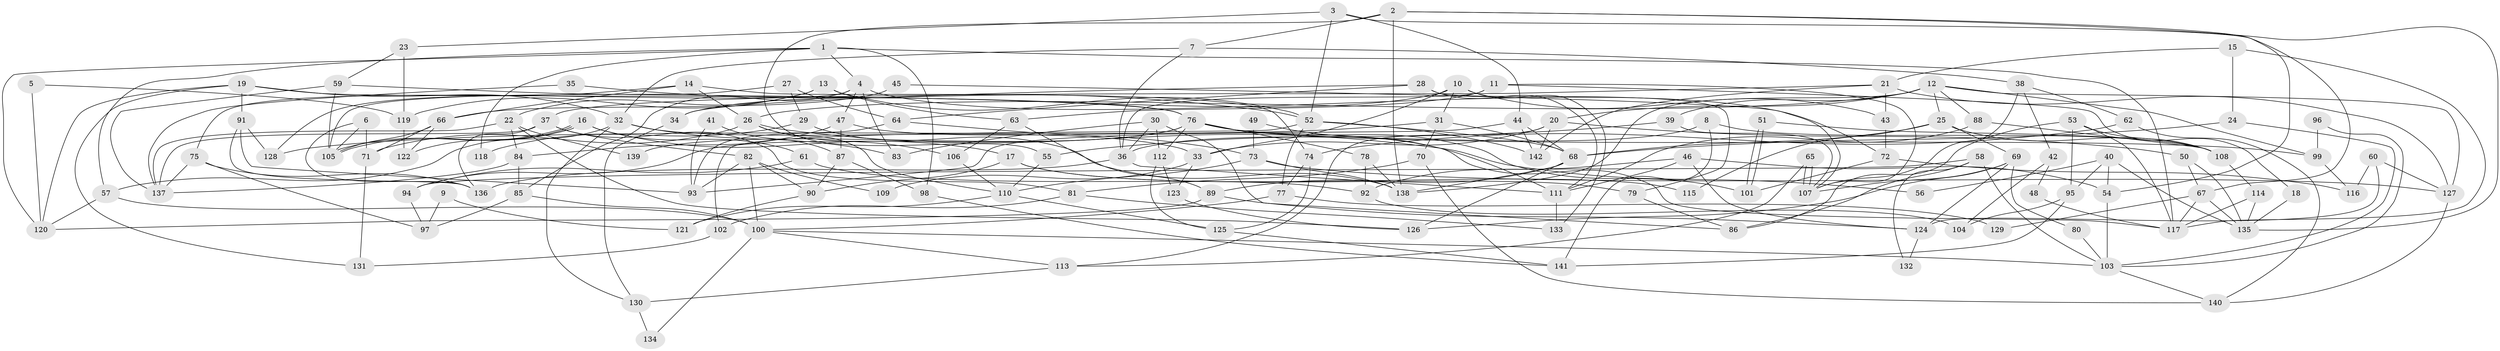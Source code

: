 // coarse degree distribution, {8: 0.06, 5: 0.22, 4: 0.31, 3: 0.13, 6: 0.09, 7: 0.09, 2: 0.09, 10: 0.01}
// Generated by graph-tools (version 1.1) at 2025/37/03/04/25 23:37:13]
// undirected, 142 vertices, 284 edges
graph export_dot {
  node [color=gray90,style=filled];
  1;
  2;
  3;
  4;
  5;
  6;
  7;
  8;
  9;
  10;
  11;
  12;
  13;
  14;
  15;
  16;
  17;
  18;
  19;
  20;
  21;
  22;
  23;
  24;
  25;
  26;
  27;
  28;
  29;
  30;
  31;
  32;
  33;
  34;
  35;
  36;
  37;
  38;
  39;
  40;
  41;
  42;
  43;
  44;
  45;
  46;
  47;
  48;
  49;
  50;
  51;
  52;
  53;
  54;
  55;
  56;
  57;
  58;
  59;
  60;
  61;
  62;
  63;
  64;
  65;
  66;
  67;
  68;
  69;
  70;
  71;
  72;
  73;
  74;
  75;
  76;
  77;
  78;
  79;
  80;
  81;
  82;
  83;
  84;
  85;
  86;
  87;
  88;
  89;
  90;
  91;
  92;
  93;
  94;
  95;
  96;
  97;
  98;
  99;
  100;
  101;
  102;
  103;
  104;
  105;
  106;
  107;
  108;
  109;
  110;
  111;
  112;
  113;
  114;
  115;
  116;
  117;
  118;
  119;
  120;
  121;
  122;
  123;
  124;
  125;
  126;
  127;
  128;
  129;
  130;
  131;
  132;
  133;
  134;
  135;
  136;
  137;
  138;
  139;
  140;
  141;
  142;
  1 -- 120;
  1 -- 4;
  1 -- 57;
  1 -- 98;
  1 -- 117;
  1 -- 118;
  2 -- 135;
  2 -- 54;
  2 -- 7;
  2 -- 55;
  2 -- 138;
  3 -- 52;
  3 -- 44;
  3 -- 23;
  3 -- 67;
  4 -- 83;
  4 -- 47;
  4 -- 72;
  4 -- 75;
  4 -- 85;
  5 -- 120;
  5 -- 119;
  6 -- 105;
  6 -- 136;
  6 -- 71;
  7 -- 36;
  7 -- 32;
  7 -- 38;
  8 -- 108;
  8 -- 36;
  8 -- 141;
  9 -- 97;
  9 -- 121;
  10 -- 34;
  10 -- 43;
  10 -- 31;
  10 -- 33;
  10 -- 133;
  11 -- 107;
  11 -- 36;
  11 -- 18;
  11 -- 63;
  12 -- 138;
  12 -- 127;
  12 -- 20;
  12 -- 25;
  12 -- 26;
  12 -- 39;
  12 -- 88;
  12 -- 99;
  13 -- 52;
  13 -- 22;
  13 -- 63;
  13 -- 119;
  14 -- 128;
  14 -- 26;
  14 -- 66;
  14 -- 74;
  15 -- 24;
  15 -- 117;
  15 -- 21;
  16 -- 122;
  16 -- 105;
  16 -- 105;
  16 -- 17;
  16 -- 61;
  17 -- 79;
  17 -- 90;
  17 -- 115;
  18 -- 135;
  19 -- 32;
  19 -- 76;
  19 -- 91;
  19 -- 120;
  19 -- 131;
  20 -- 33;
  20 -- 50;
  20 -- 113;
  20 -- 142;
  21 -- 142;
  21 -- 37;
  21 -- 43;
  21 -- 127;
  22 -- 137;
  22 -- 126;
  22 -- 84;
  22 -- 139;
  23 -- 59;
  23 -- 119;
  24 -- 103;
  24 -- 68;
  25 -- 68;
  25 -- 69;
  25 -- 108;
  25 -- 115;
  26 -- 106;
  26 -- 56;
  26 -- 71;
  26 -- 110;
  27 -- 105;
  27 -- 64;
  27 -- 29;
  28 -- 64;
  28 -- 111;
  28 -- 34;
  28 -- 79;
  29 -- 138;
  29 -- 118;
  30 -- 112;
  30 -- 36;
  30 -- 83;
  30 -- 86;
  31 -- 68;
  31 -- 70;
  31 -- 128;
  32 -- 57;
  32 -- 33;
  32 -- 83;
  32 -- 130;
  33 -- 109;
  33 -- 123;
  34 -- 130;
  35 -- 137;
  35 -- 52;
  36 -- 136;
  36 -- 111;
  37 -- 82;
  37 -- 81;
  37 -- 136;
  37 -- 137;
  38 -- 62;
  38 -- 42;
  38 -- 107;
  39 -- 107;
  39 -- 55;
  40 -- 54;
  40 -- 135;
  40 -- 56;
  40 -- 95;
  41 -- 87;
  41 -- 93;
  42 -- 104;
  42 -- 48;
  43 -- 72;
  44 -- 68;
  44 -- 142;
  44 -- 93;
  45 -- 107;
  45 -- 66;
  46 -- 124;
  46 -- 111;
  46 -- 54;
  46 -- 92;
  47 -- 84;
  47 -- 117;
  47 -- 87;
  48 -- 117;
  49 -- 111;
  49 -- 73;
  50 -- 67;
  50 -- 135;
  51 -- 101;
  51 -- 101;
  51 -- 108;
  52 -- 77;
  52 -- 68;
  52 -- 102;
  52 -- 142;
  53 -- 117;
  53 -- 86;
  53 -- 95;
  53 -- 108;
  54 -- 103;
  55 -- 110;
  57 -- 100;
  57 -- 120;
  58 -- 94;
  58 -- 103;
  58 -- 86;
  58 -- 132;
  59 -- 105;
  59 -- 76;
  59 -- 137;
  60 -- 124;
  60 -- 127;
  60 -- 116;
  61 -- 94;
  61 -- 92;
  62 -- 74;
  62 -- 140;
  63 -- 89;
  63 -- 106;
  64 -- 73;
  64 -- 93;
  65 -- 107;
  65 -- 107;
  65 -- 113;
  66 -- 71;
  66 -- 105;
  66 -- 122;
  67 -- 135;
  67 -- 117;
  67 -- 129;
  68 -- 138;
  68 -- 89;
  68 -- 126;
  69 -- 107;
  69 -- 80;
  69 -- 124;
  69 -- 126;
  70 -- 81;
  70 -- 140;
  71 -- 131;
  72 -- 116;
  72 -- 101;
  73 -- 138;
  73 -- 110;
  73 -- 127;
  74 -- 125;
  74 -- 77;
  75 -- 137;
  75 -- 97;
  75 -- 136;
  76 -- 112;
  76 -- 101;
  76 -- 78;
  76 -- 94;
  76 -- 99;
  76 -- 139;
  77 -- 100;
  77 -- 129;
  78 -- 92;
  78 -- 138;
  79 -- 86;
  80 -- 103;
  81 -- 102;
  81 -- 133;
  82 -- 93;
  82 -- 90;
  82 -- 100;
  82 -- 109;
  84 -- 137;
  84 -- 85;
  85 -- 97;
  85 -- 100;
  87 -- 98;
  87 -- 90;
  88 -- 108;
  88 -- 111;
  89 -- 120;
  89 -- 124;
  90 -- 121;
  91 -- 136;
  91 -- 93;
  91 -- 128;
  92 -- 104;
  94 -- 97;
  95 -- 104;
  95 -- 141;
  96 -- 103;
  96 -- 99;
  98 -- 141;
  99 -- 116;
  100 -- 103;
  100 -- 113;
  100 -- 134;
  102 -- 131;
  103 -- 140;
  106 -- 110;
  108 -- 114;
  110 -- 121;
  110 -- 125;
  111 -- 133;
  112 -- 123;
  112 -- 125;
  113 -- 130;
  114 -- 117;
  114 -- 135;
  119 -- 122;
  123 -- 126;
  124 -- 132;
  125 -- 141;
  127 -- 140;
  130 -- 134;
}
